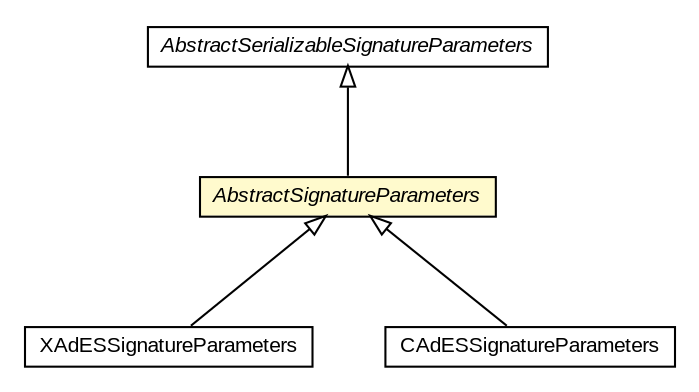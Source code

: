 #!/usr/local/bin/dot
#
# Class diagram 
# Generated by UMLGraph version R5_6-24-gf6e263 (http://www.umlgraph.org/)
#

digraph G {
	edge [fontname="arial",fontsize=10,labelfontname="arial",labelfontsize=10];
	node [fontname="arial",fontsize=10,shape=plaintext];
	nodesep=0.25;
	ranksep=0.5;
	// eu.europa.esig.dss.AbstractSignatureParameters
	c142912 [label=<<table title="eu.europa.esig.dss.AbstractSignatureParameters" border="0" cellborder="1" cellspacing="0" cellpadding="2" port="p" bgcolor="lemonChiffon" href="./AbstractSignatureParameters.html">
		<tr><td><table border="0" cellspacing="0" cellpadding="1">
<tr><td align="center" balign="center"><font face="arial italic"> AbstractSignatureParameters </font></td></tr>
		</table></td></tr>
		</table>>, URL="./AbstractSignatureParameters.html", fontname="arial", fontcolor="black", fontsize=10.0];
	// eu.europa.esig.dss.AbstractSerializableSignatureParameters
	c142960 [label=<<table title="eu.europa.esig.dss.AbstractSerializableSignatureParameters" border="0" cellborder="1" cellspacing="0" cellpadding="2" port="p" href="./AbstractSerializableSignatureParameters.html">
		<tr><td><table border="0" cellspacing="0" cellpadding="1">
<tr><td align="center" balign="center"><font face="arial italic"> AbstractSerializableSignatureParameters </font></td></tr>
		</table></td></tr>
		</table>>, URL="./AbstractSerializableSignatureParameters.html", fontname="arial", fontcolor="black", fontsize=10.0];
	// eu.europa.esig.dss.xades.XAdESSignatureParameters
	c143619 [label=<<table title="eu.europa.esig.dss.xades.XAdESSignatureParameters" border="0" cellborder="1" cellspacing="0" cellpadding="2" port="p" href="./xades/XAdESSignatureParameters.html">
		<tr><td><table border="0" cellspacing="0" cellpadding="1">
<tr><td align="center" balign="center"> XAdESSignatureParameters </td></tr>
		</table></td></tr>
		</table>>, URL="./xades/XAdESSignatureParameters.html", fontname="arial", fontcolor="black", fontsize=10.0];
	// eu.europa.esig.dss.cades.CAdESSignatureParameters
	c143662 [label=<<table title="eu.europa.esig.dss.cades.CAdESSignatureParameters" border="0" cellborder="1" cellspacing="0" cellpadding="2" port="p" href="./cades/CAdESSignatureParameters.html">
		<tr><td><table border="0" cellspacing="0" cellpadding="1">
<tr><td align="center" balign="center"> CAdESSignatureParameters </td></tr>
		</table></td></tr>
		</table>>, URL="./cades/CAdESSignatureParameters.html", fontname="arial", fontcolor="black", fontsize=10.0];
	//eu.europa.esig.dss.AbstractSignatureParameters extends eu.europa.esig.dss.AbstractSerializableSignatureParameters
	c142960:p -> c142912:p [dir=back,arrowtail=empty];
	//eu.europa.esig.dss.xades.XAdESSignatureParameters extends eu.europa.esig.dss.AbstractSignatureParameters
	c142912:p -> c143619:p [dir=back,arrowtail=empty];
	//eu.europa.esig.dss.cades.CAdESSignatureParameters extends eu.europa.esig.dss.AbstractSignatureParameters
	c142912:p -> c143662:p [dir=back,arrowtail=empty];
}

